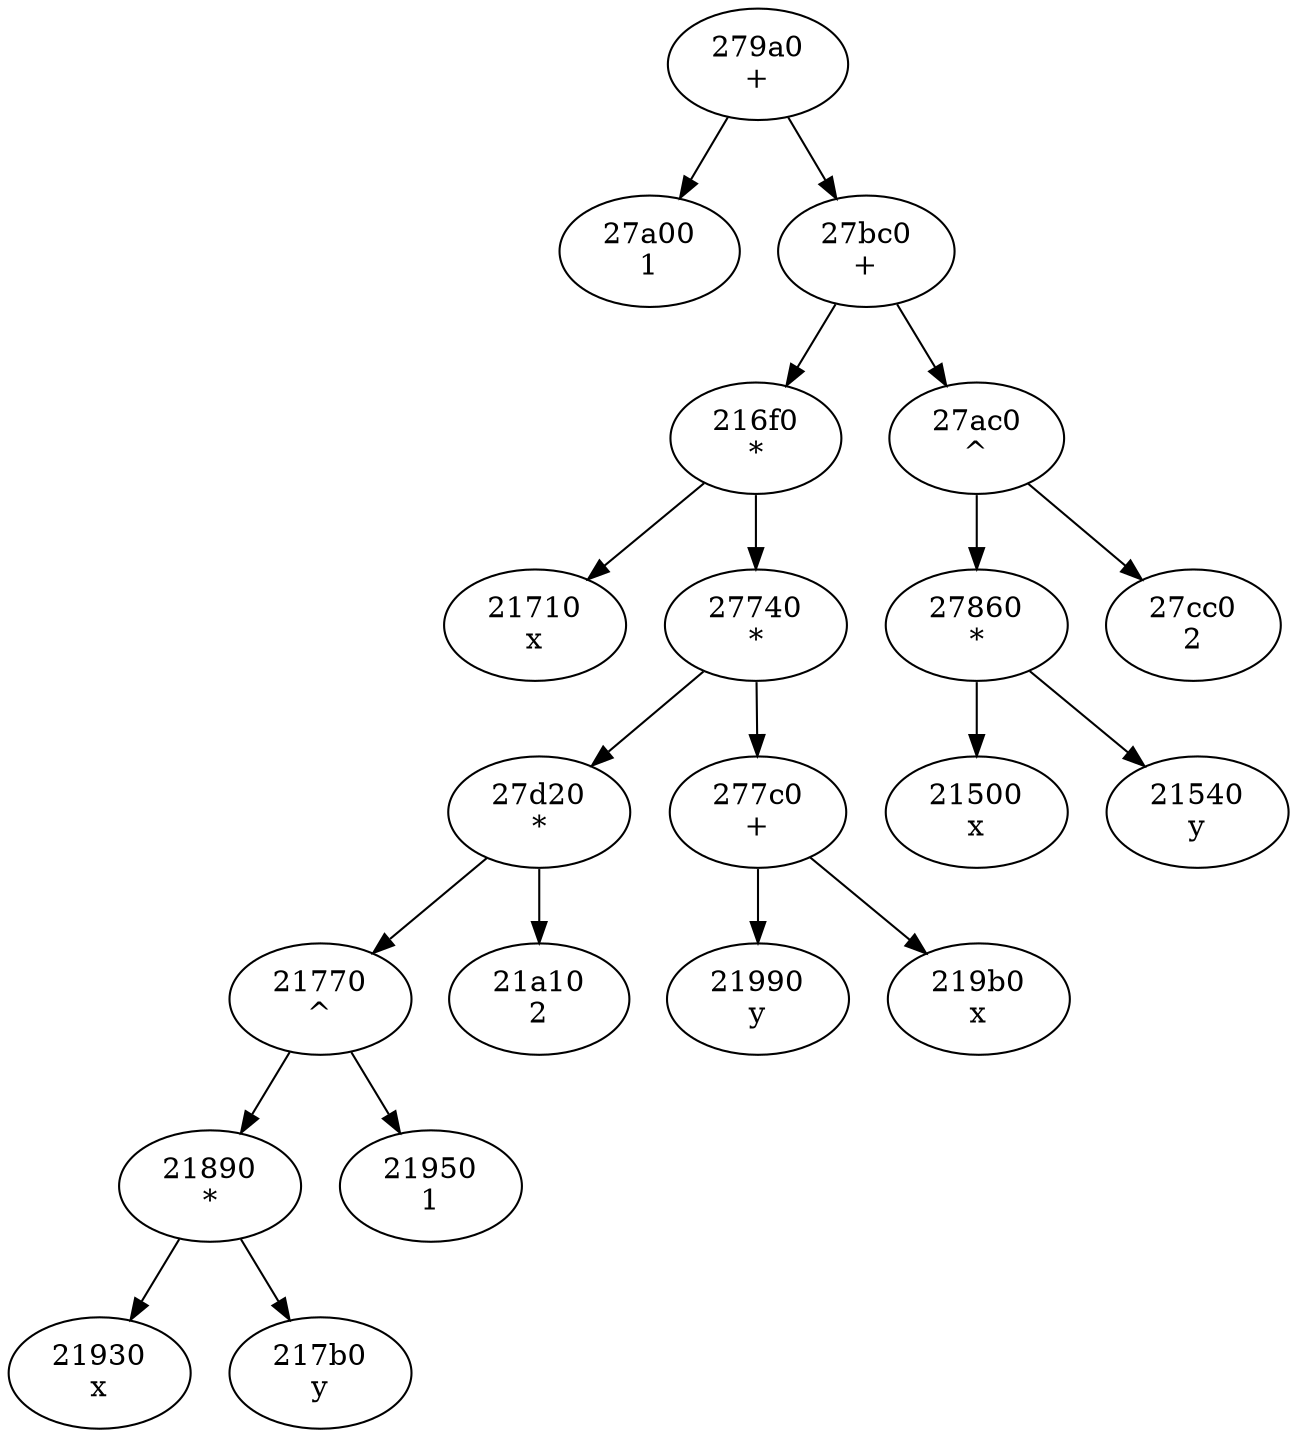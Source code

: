 digraph G{
"279a0
+"->"27a00
1";
"279a0
+"->"27bc0
+";
"27a00
1";
"27bc0
+"->"216f0
*";
"27bc0
+"->"27ac0
^";
"216f0
*"->"21710
x";
"216f0
*"->"27740
*";
"21710
x";
"27740
*"->"27d20
*";
"27740
*"->"277c0
+";
"27d20
*"->"21770
^";
"27d20
*"->"21a10
2";
"21770
^"->"21890
*";
"21770
^"->"21950
1";
"21890
*"->"21930
x";
"21890
*"->"217b0
y";
"21930
x";
"217b0
y";
"21950
1";
"21a10
2";
"277c0
+"->"21990
y";
"277c0
+"->"219b0
x";
"21990
y";
"219b0
x";
"27ac0
^"->"27860
*";
"27ac0
^"->"27cc0
2";
"27860
*"->"21500
x";
"27860
*"->"21540
y";
"21500
x";
"21540
y";
"27cc0
2";
}
